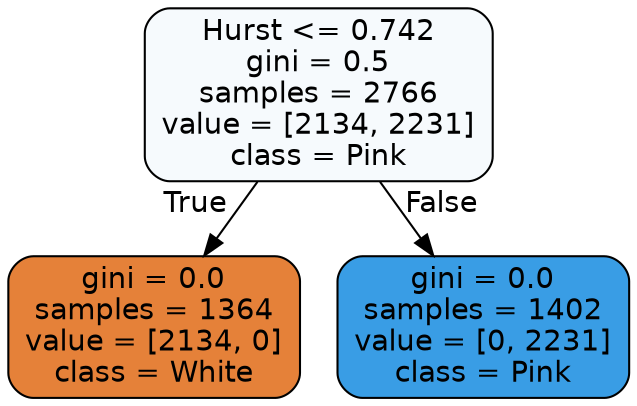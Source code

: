 digraph Tree {
node [shape=box, style="filled, rounded", color="black", fontname=helvetica] ;
edge [fontname=helvetica] ;
0 [label="Hurst <= 0.742\ngini = 0.5\nsamples = 2766\nvalue = [2134, 2231]\nclass = Pink", fillcolor="#399de50b"] ;
1 [label="gini = 0.0\nsamples = 1364\nvalue = [2134, 0]\nclass = White", fillcolor="#e58139ff"] ;
0 -> 1 [labeldistance=2.5, labelangle=45, headlabel="True"] ;
2 [label="gini = 0.0\nsamples = 1402\nvalue = [0, 2231]\nclass = Pink", fillcolor="#399de5ff"] ;
0 -> 2 [labeldistance=2.5, labelangle=-45, headlabel="False"] ;
}